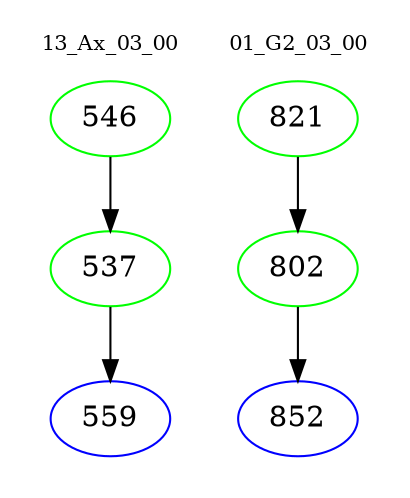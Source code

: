 digraph{
subgraph cluster_0 {
color = white
label = "13_Ax_03_00";
fontsize=10;
T0_546 [label="546", color="green"]
T0_546 -> T0_537 [color="black"]
T0_537 [label="537", color="green"]
T0_537 -> T0_559 [color="black"]
T0_559 [label="559", color="blue"]
}
subgraph cluster_1 {
color = white
label = "01_G2_03_00";
fontsize=10;
T1_821 [label="821", color="green"]
T1_821 -> T1_802 [color="black"]
T1_802 [label="802", color="green"]
T1_802 -> T1_852 [color="black"]
T1_852 [label="852", color="blue"]
}
}
